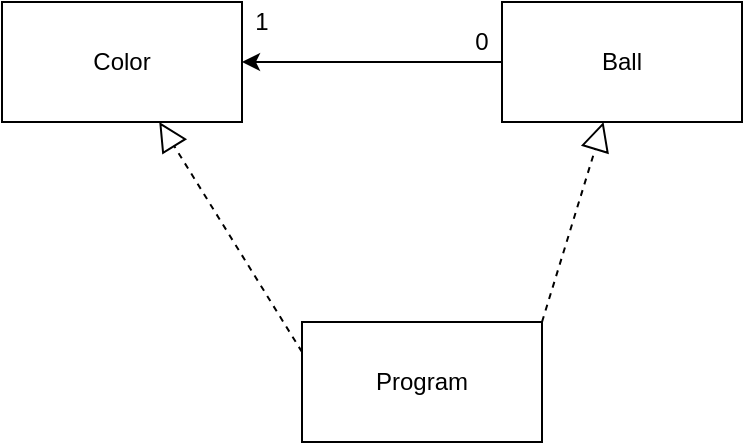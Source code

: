 <mxfile version="13.0.3" type="device"><diagram id="C5RBs43oDa-KdzZeNtuy" name="Page-1"><mxGraphModel dx="1422" dy="798" grid="1" gridSize="10" guides="1" tooltips="1" connect="1" arrows="1" fold="1" page="1" pageScale="1" pageWidth="827" pageHeight="1169" math="0" shadow="0"><root><mxCell id="WIyWlLk6GJQsqaUBKTNV-0"/><mxCell id="WIyWlLk6GJQsqaUBKTNV-1" parent="WIyWlLk6GJQsqaUBKTNV-0"/><mxCell id="lZnPriK5F9TVmVj88zZf-0" value="Color" style="rounded=0;whiteSpace=wrap;html=1;" vertex="1" parent="WIyWlLk6GJQsqaUBKTNV-1"><mxGeometry x="200" y="220" width="120" height="60" as="geometry"/></mxCell><mxCell id="lZnPriK5F9TVmVj88zZf-3" style="edgeStyle=orthogonalEdgeStyle;rounded=0;orthogonalLoop=1;jettySize=auto;html=1;" edge="1" parent="WIyWlLk6GJQsqaUBKTNV-1" source="lZnPriK5F9TVmVj88zZf-1" target="lZnPriK5F9TVmVj88zZf-0"><mxGeometry relative="1" as="geometry"/></mxCell><mxCell id="lZnPriK5F9TVmVj88zZf-1" value="Ball" style="rounded=0;whiteSpace=wrap;html=1;" vertex="1" parent="WIyWlLk6GJQsqaUBKTNV-1"><mxGeometry x="450" y="220" width="120" height="60" as="geometry"/></mxCell><mxCell id="lZnPriK5F9TVmVj88zZf-2" value="Program" style="rounded=0;whiteSpace=wrap;html=1;" vertex="1" parent="WIyWlLk6GJQsqaUBKTNV-1"><mxGeometry x="350" y="380" width="120" height="60" as="geometry"/></mxCell><mxCell id="lZnPriK5F9TVmVj88zZf-4" value="1" style="text;html=1;strokeColor=none;fillColor=none;align=center;verticalAlign=middle;whiteSpace=wrap;rounded=0;" vertex="1" parent="WIyWlLk6GJQsqaUBKTNV-1"><mxGeometry x="310" y="220" width="40" height="20" as="geometry"/></mxCell><mxCell id="lZnPriK5F9TVmVj88zZf-5" value="0" style="text;html=1;strokeColor=none;fillColor=none;align=center;verticalAlign=middle;whiteSpace=wrap;rounded=0;" vertex="1" parent="WIyWlLk6GJQsqaUBKTNV-1"><mxGeometry x="420" y="230" width="40" height="20" as="geometry"/></mxCell><mxCell id="lZnPriK5F9TVmVj88zZf-10" value="" style="endArrow=block;dashed=1;endFill=0;endSize=12;html=1;exitX=0;exitY=0.25;exitDx=0;exitDy=0;" edge="1" parent="WIyWlLk6GJQsqaUBKTNV-1" source="lZnPriK5F9TVmVj88zZf-2" target="lZnPriK5F9TVmVj88zZf-0"><mxGeometry width="160" relative="1" as="geometry"><mxPoint x="540" y="410" as="sourcePoint"/><mxPoint x="500" y="410" as="targetPoint"/><Array as="points"/></mxGeometry></mxCell><mxCell id="lZnPriK5F9TVmVj88zZf-11" value="" style="endArrow=block;dashed=1;endFill=0;endSize=12;html=1;exitX=1;exitY=0;exitDx=0;exitDy=0;" edge="1" parent="WIyWlLk6GJQsqaUBKTNV-1" source="lZnPriK5F9TVmVj88zZf-2" target="lZnPriK5F9TVmVj88zZf-1"><mxGeometry width="160" relative="1" as="geometry"><mxPoint x="340" y="410" as="sourcePoint"/><mxPoint x="500" y="410" as="targetPoint"/></mxGeometry></mxCell></root></mxGraphModel></diagram></mxfile>